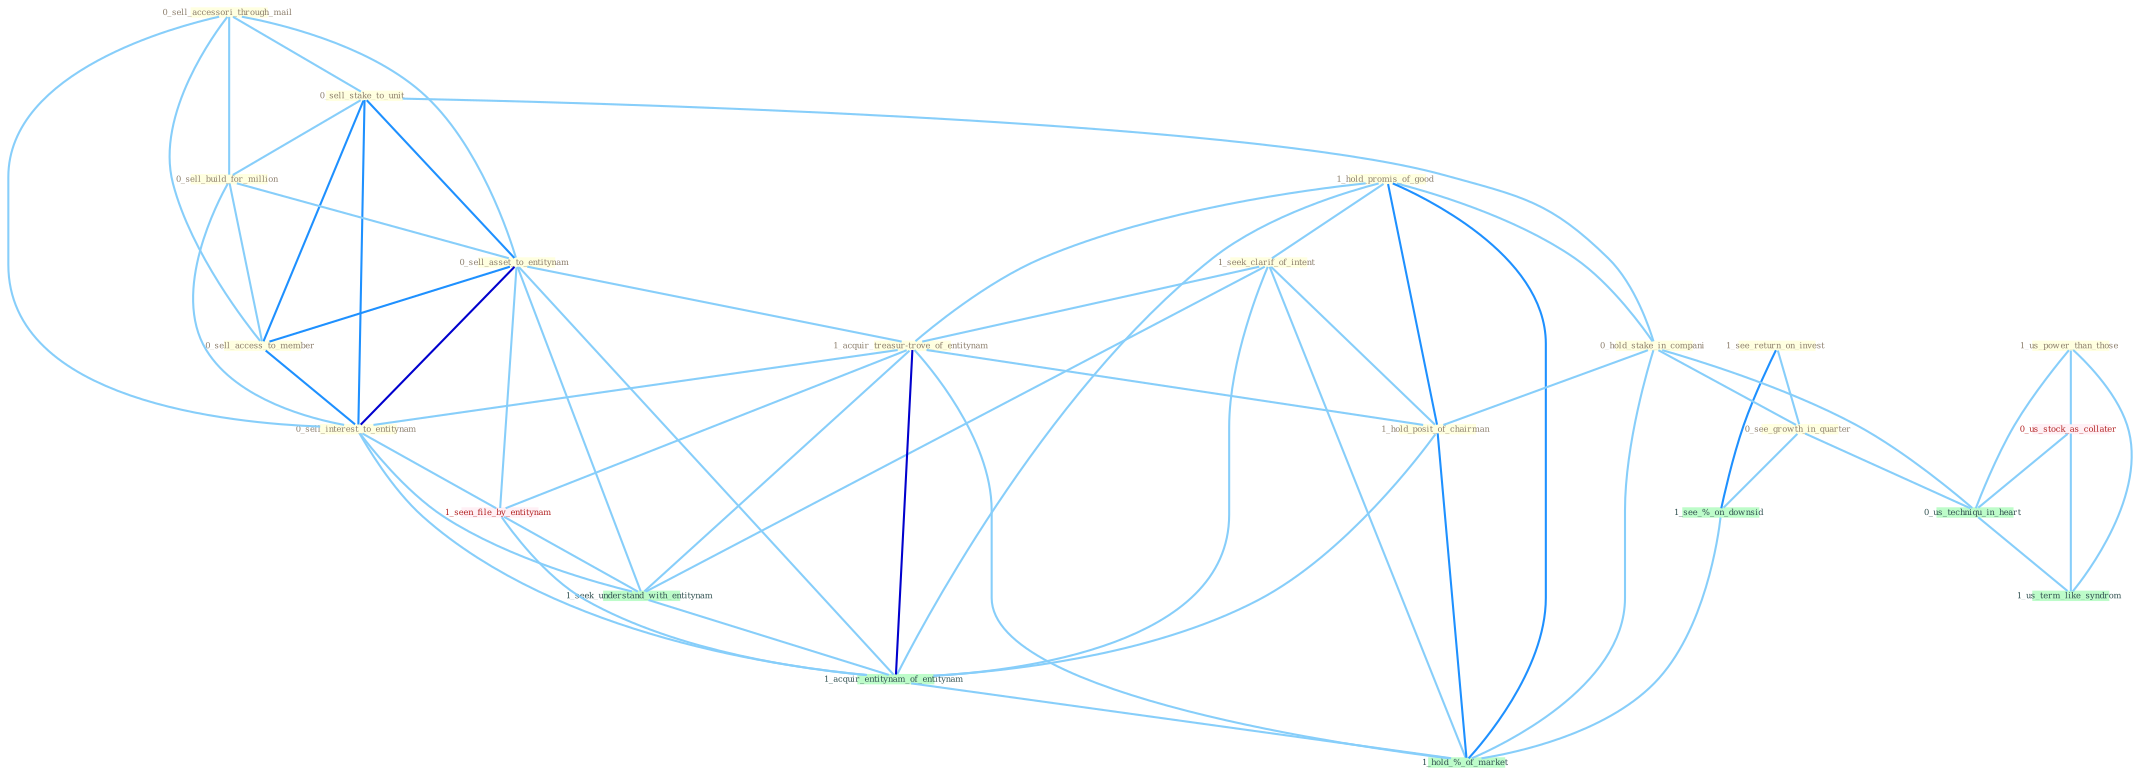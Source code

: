 Graph G{ 
    node
    [shape=polygon,style=filled,width=.5,height=.06,color="#BDFCC9",fixedsize=true,fontsize=4,
    fontcolor="#2f4f4f"];
    {node
    [color="#ffffe0", fontcolor="#8b7d6b"] "0_sell_accessori_through_mail " "1_see_return_on_invest " "1_hold_promis_of_good " "0_sell_stake_to_unit " "1_seek_clarif_of_intent " "0_sell_build_for_million " "1_us_power_than_those " "0_sell_asset_to_entitynam " "0_sell_access_to_member " "1_acquir_treasur-trove_of_entitynam " "0_sell_interest_to_entitynam " "0_hold_stake_in_compani " "0_see_growth_in_quarter " "1_hold_posit_of_chairman "}
{node [color="#fff0f5", fontcolor="#b22222"] "1_seen_file_by_entitynam " "0_us_stock_as_collater "}
edge [color="#B0E2FF"];

	"0_sell_accessori_through_mail " -- "0_sell_stake_to_unit " [w="1", color="#87cefa" ];
	"0_sell_accessori_through_mail " -- "0_sell_build_for_million " [w="1", color="#87cefa" ];
	"0_sell_accessori_through_mail " -- "0_sell_asset_to_entitynam " [w="1", color="#87cefa" ];
	"0_sell_accessori_through_mail " -- "0_sell_access_to_member " [w="1", color="#87cefa" ];
	"0_sell_accessori_through_mail " -- "0_sell_interest_to_entitynam " [w="1", color="#87cefa" ];
	"1_see_return_on_invest " -- "0_see_growth_in_quarter " [w="1", color="#87cefa" ];
	"1_see_return_on_invest " -- "1_see_%_on_downsid " [w="2", color="#1e90ff" , len=0.8];
	"1_hold_promis_of_good " -- "1_seek_clarif_of_intent " [w="1", color="#87cefa" ];
	"1_hold_promis_of_good " -- "1_acquir_treasur-trove_of_entitynam " [w="1", color="#87cefa" ];
	"1_hold_promis_of_good " -- "0_hold_stake_in_compani " [w="1", color="#87cefa" ];
	"1_hold_promis_of_good " -- "1_hold_posit_of_chairman " [w="2", color="#1e90ff" , len=0.8];
	"1_hold_promis_of_good " -- "1_acquir_entitynam_of_entitynam " [w="1", color="#87cefa" ];
	"1_hold_promis_of_good " -- "1_hold_%_of_market " [w="2", color="#1e90ff" , len=0.8];
	"0_sell_stake_to_unit " -- "0_sell_build_for_million " [w="1", color="#87cefa" ];
	"0_sell_stake_to_unit " -- "0_sell_asset_to_entitynam " [w="2", color="#1e90ff" , len=0.8];
	"0_sell_stake_to_unit " -- "0_sell_access_to_member " [w="2", color="#1e90ff" , len=0.8];
	"0_sell_stake_to_unit " -- "0_sell_interest_to_entitynam " [w="2", color="#1e90ff" , len=0.8];
	"0_sell_stake_to_unit " -- "0_hold_stake_in_compani " [w="1", color="#87cefa" ];
	"1_seek_clarif_of_intent " -- "1_acquir_treasur-trove_of_entitynam " [w="1", color="#87cefa" ];
	"1_seek_clarif_of_intent " -- "1_hold_posit_of_chairman " [w="1", color="#87cefa" ];
	"1_seek_clarif_of_intent " -- "1_seek_understand_with_entitynam " [w="1", color="#87cefa" ];
	"1_seek_clarif_of_intent " -- "1_acquir_entitynam_of_entitynam " [w="1", color="#87cefa" ];
	"1_seek_clarif_of_intent " -- "1_hold_%_of_market " [w="1", color="#87cefa" ];
	"0_sell_build_for_million " -- "0_sell_asset_to_entitynam " [w="1", color="#87cefa" ];
	"0_sell_build_for_million " -- "0_sell_access_to_member " [w="1", color="#87cefa" ];
	"0_sell_build_for_million " -- "0_sell_interest_to_entitynam " [w="1", color="#87cefa" ];
	"1_us_power_than_those " -- "0_us_stock_as_collater " [w="1", color="#87cefa" ];
	"1_us_power_than_those " -- "0_us_techniqu_in_heart " [w="1", color="#87cefa" ];
	"1_us_power_than_those " -- "1_us_term_like_syndrom " [w="1", color="#87cefa" ];
	"0_sell_asset_to_entitynam " -- "0_sell_access_to_member " [w="2", color="#1e90ff" , len=0.8];
	"0_sell_asset_to_entitynam " -- "1_acquir_treasur-trove_of_entitynam " [w="1", color="#87cefa" ];
	"0_sell_asset_to_entitynam " -- "0_sell_interest_to_entitynam " [w="3", color="#0000cd" , len=0.6];
	"0_sell_asset_to_entitynam " -- "1_seen_file_by_entitynam " [w="1", color="#87cefa" ];
	"0_sell_asset_to_entitynam " -- "1_seek_understand_with_entitynam " [w="1", color="#87cefa" ];
	"0_sell_asset_to_entitynam " -- "1_acquir_entitynam_of_entitynam " [w="1", color="#87cefa" ];
	"0_sell_access_to_member " -- "0_sell_interest_to_entitynam " [w="2", color="#1e90ff" , len=0.8];
	"1_acquir_treasur-trove_of_entitynam " -- "0_sell_interest_to_entitynam " [w="1", color="#87cefa" ];
	"1_acquir_treasur-trove_of_entitynam " -- "1_hold_posit_of_chairman " [w="1", color="#87cefa" ];
	"1_acquir_treasur-trove_of_entitynam " -- "1_seen_file_by_entitynam " [w="1", color="#87cefa" ];
	"1_acquir_treasur-trove_of_entitynam " -- "1_seek_understand_with_entitynam " [w="1", color="#87cefa" ];
	"1_acquir_treasur-trove_of_entitynam " -- "1_acquir_entitynam_of_entitynam " [w="3", color="#0000cd" , len=0.6];
	"1_acquir_treasur-trove_of_entitynam " -- "1_hold_%_of_market " [w="1", color="#87cefa" ];
	"0_sell_interest_to_entitynam " -- "1_seen_file_by_entitynam " [w="1", color="#87cefa" ];
	"0_sell_interest_to_entitynam " -- "1_seek_understand_with_entitynam " [w="1", color="#87cefa" ];
	"0_sell_interest_to_entitynam " -- "1_acquir_entitynam_of_entitynam " [w="1", color="#87cefa" ];
	"0_hold_stake_in_compani " -- "0_see_growth_in_quarter " [w="1", color="#87cefa" ];
	"0_hold_stake_in_compani " -- "1_hold_posit_of_chairman " [w="1", color="#87cefa" ];
	"0_hold_stake_in_compani " -- "0_us_techniqu_in_heart " [w="1", color="#87cefa" ];
	"0_hold_stake_in_compani " -- "1_hold_%_of_market " [w="1", color="#87cefa" ];
	"0_see_growth_in_quarter " -- "0_us_techniqu_in_heart " [w="1", color="#87cefa" ];
	"0_see_growth_in_quarter " -- "1_see_%_on_downsid " [w="1", color="#87cefa" ];
	"1_hold_posit_of_chairman " -- "1_acquir_entitynam_of_entitynam " [w="1", color="#87cefa" ];
	"1_hold_posit_of_chairman " -- "1_hold_%_of_market " [w="2", color="#1e90ff" , len=0.8];
	"1_seen_file_by_entitynam " -- "1_seek_understand_with_entitynam " [w="1", color="#87cefa" ];
	"1_seen_file_by_entitynam " -- "1_acquir_entitynam_of_entitynam " [w="1", color="#87cefa" ];
	"0_us_stock_as_collater " -- "0_us_techniqu_in_heart " [w="1", color="#87cefa" ];
	"0_us_stock_as_collater " -- "1_us_term_like_syndrom " [w="1", color="#87cefa" ];
	"1_seek_understand_with_entitynam " -- "1_acquir_entitynam_of_entitynam " [w="1", color="#87cefa" ];
	"1_acquir_entitynam_of_entitynam " -- "1_hold_%_of_market " [w="1", color="#87cefa" ];
	"0_us_techniqu_in_heart " -- "1_us_term_like_syndrom " [w="1", color="#87cefa" ];
	"1_see_%_on_downsid " -- "1_hold_%_of_market " [w="1", color="#87cefa" ];
}